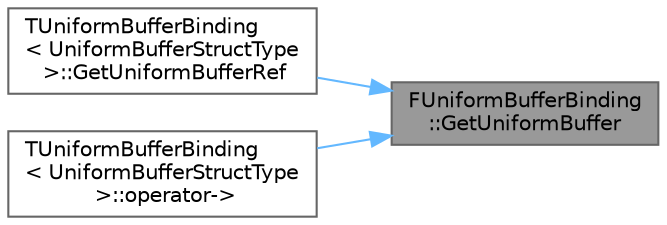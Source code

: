 digraph "FUniformBufferBinding::GetUniformBuffer"
{
 // INTERACTIVE_SVG=YES
 // LATEX_PDF_SIZE
  bgcolor="transparent";
  edge [fontname=Helvetica,fontsize=10,labelfontname=Helvetica,labelfontsize=10];
  node [fontname=Helvetica,fontsize=10,shape=box,height=0.2,width=0.4];
  rankdir="RL";
  Node1 [id="Node000001",label="FUniformBufferBinding\l::GetUniformBuffer",height=0.2,width=0.4,color="gray40", fillcolor="grey60", style="filled", fontcolor="black",tooltip=" "];
  Node1 -> Node2 [id="edge1_Node000001_Node000002",dir="back",color="steelblue1",style="solid",tooltip=" "];
  Node2 [id="Node000002",label="TUniformBufferBinding\l\< UniformBufferStructType\l \>::GetUniformBufferRef",height=0.2,width=0.4,color="grey40", fillcolor="white", style="filled",URL="$db/d95/classTUniformBufferBinding.html#ab79fe40fe9715a08145eea6468468052",tooltip=" "];
  Node1 -> Node3 [id="edge2_Node000001_Node000003",dir="back",color="steelblue1",style="solid",tooltip=" "];
  Node3 [id="Node000003",label="TUniformBufferBinding\l\< UniformBufferStructType\l \>::operator-\>",height=0.2,width=0.4,color="grey40", fillcolor="white", style="filled",URL="$db/d95/classTUniformBufferBinding.html#a2e86049102b91373e50edd3c7aafee89",tooltip=" "];
}

